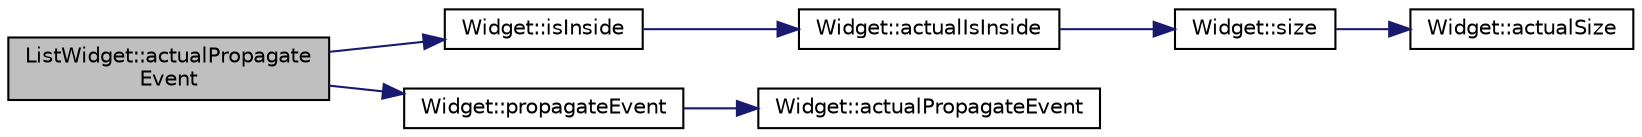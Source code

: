 digraph "ListWidget::actualPropagateEvent"
{
 // INTERACTIVE_SVG=YES
  edge [fontname="Helvetica",fontsize="10",labelfontname="Helvetica",labelfontsize="10"];
  node [fontname="Helvetica",fontsize="10",shape=record];
  rankdir="LR";
  Node4 [label="ListWidget::actualPropagate\lEvent",height=0.2,width=0.4,color="black", fillcolor="grey75", style="filled", fontcolor="black"];
  Node4 -> Node5 [color="midnightblue",fontsize="10",style="solid",fontname="Helvetica"];
  Node5 [label="Widget::isInside",height=0.2,width=0.4,color="black", fillcolor="white", style="filled",URL="$class_widget.html#ae5b0e7b391d855a3f75f166bb20253a8"];
  Node5 -> Node6 [color="midnightblue",fontsize="10",style="solid",fontname="Helvetica"];
  Node6 [label="Widget::actualIsInside",height=0.2,width=0.4,color="black", fillcolor="white", style="filled",URL="$class_widget.html#af5851078b2f0c2f14a9bf377e535340f"];
  Node6 -> Node7 [color="midnightblue",fontsize="10",style="solid",fontname="Helvetica"];
  Node7 [label="Widget::size",height=0.2,width=0.4,color="black", fillcolor="white", style="filled",URL="$class_widget.html#aea985c025ef9b1210d0e3ab7d9c075ea"];
  Node7 -> Node8 [color="midnightblue",fontsize="10",style="solid",fontname="Helvetica"];
  Node8 [label="Widget::actualSize",height=0.2,width=0.4,color="black", fillcolor="white", style="filled",URL="$class_widget.html#aa6225b5a14e5861cc2cd98c737841854"];
  Node4 -> Node9 [color="midnightblue",fontsize="10",style="solid",fontname="Helvetica"];
  Node9 [label="Widget::propagateEvent",height=0.2,width=0.4,color="black", fillcolor="white", style="filled",URL="$class_widget.html#aa36c39c4ce428813dcbb13060b5d8ab0"];
  Node9 -> Node10 [color="midnightblue",fontsize="10",style="solid",fontname="Helvetica"];
  Node10 [label="Widget::actualPropagateEvent",height=0.2,width=0.4,color="black", fillcolor="white", style="filled",URL="$class_widget.html#a92906f698fd94c2f777e46c1480967fc"];
}
